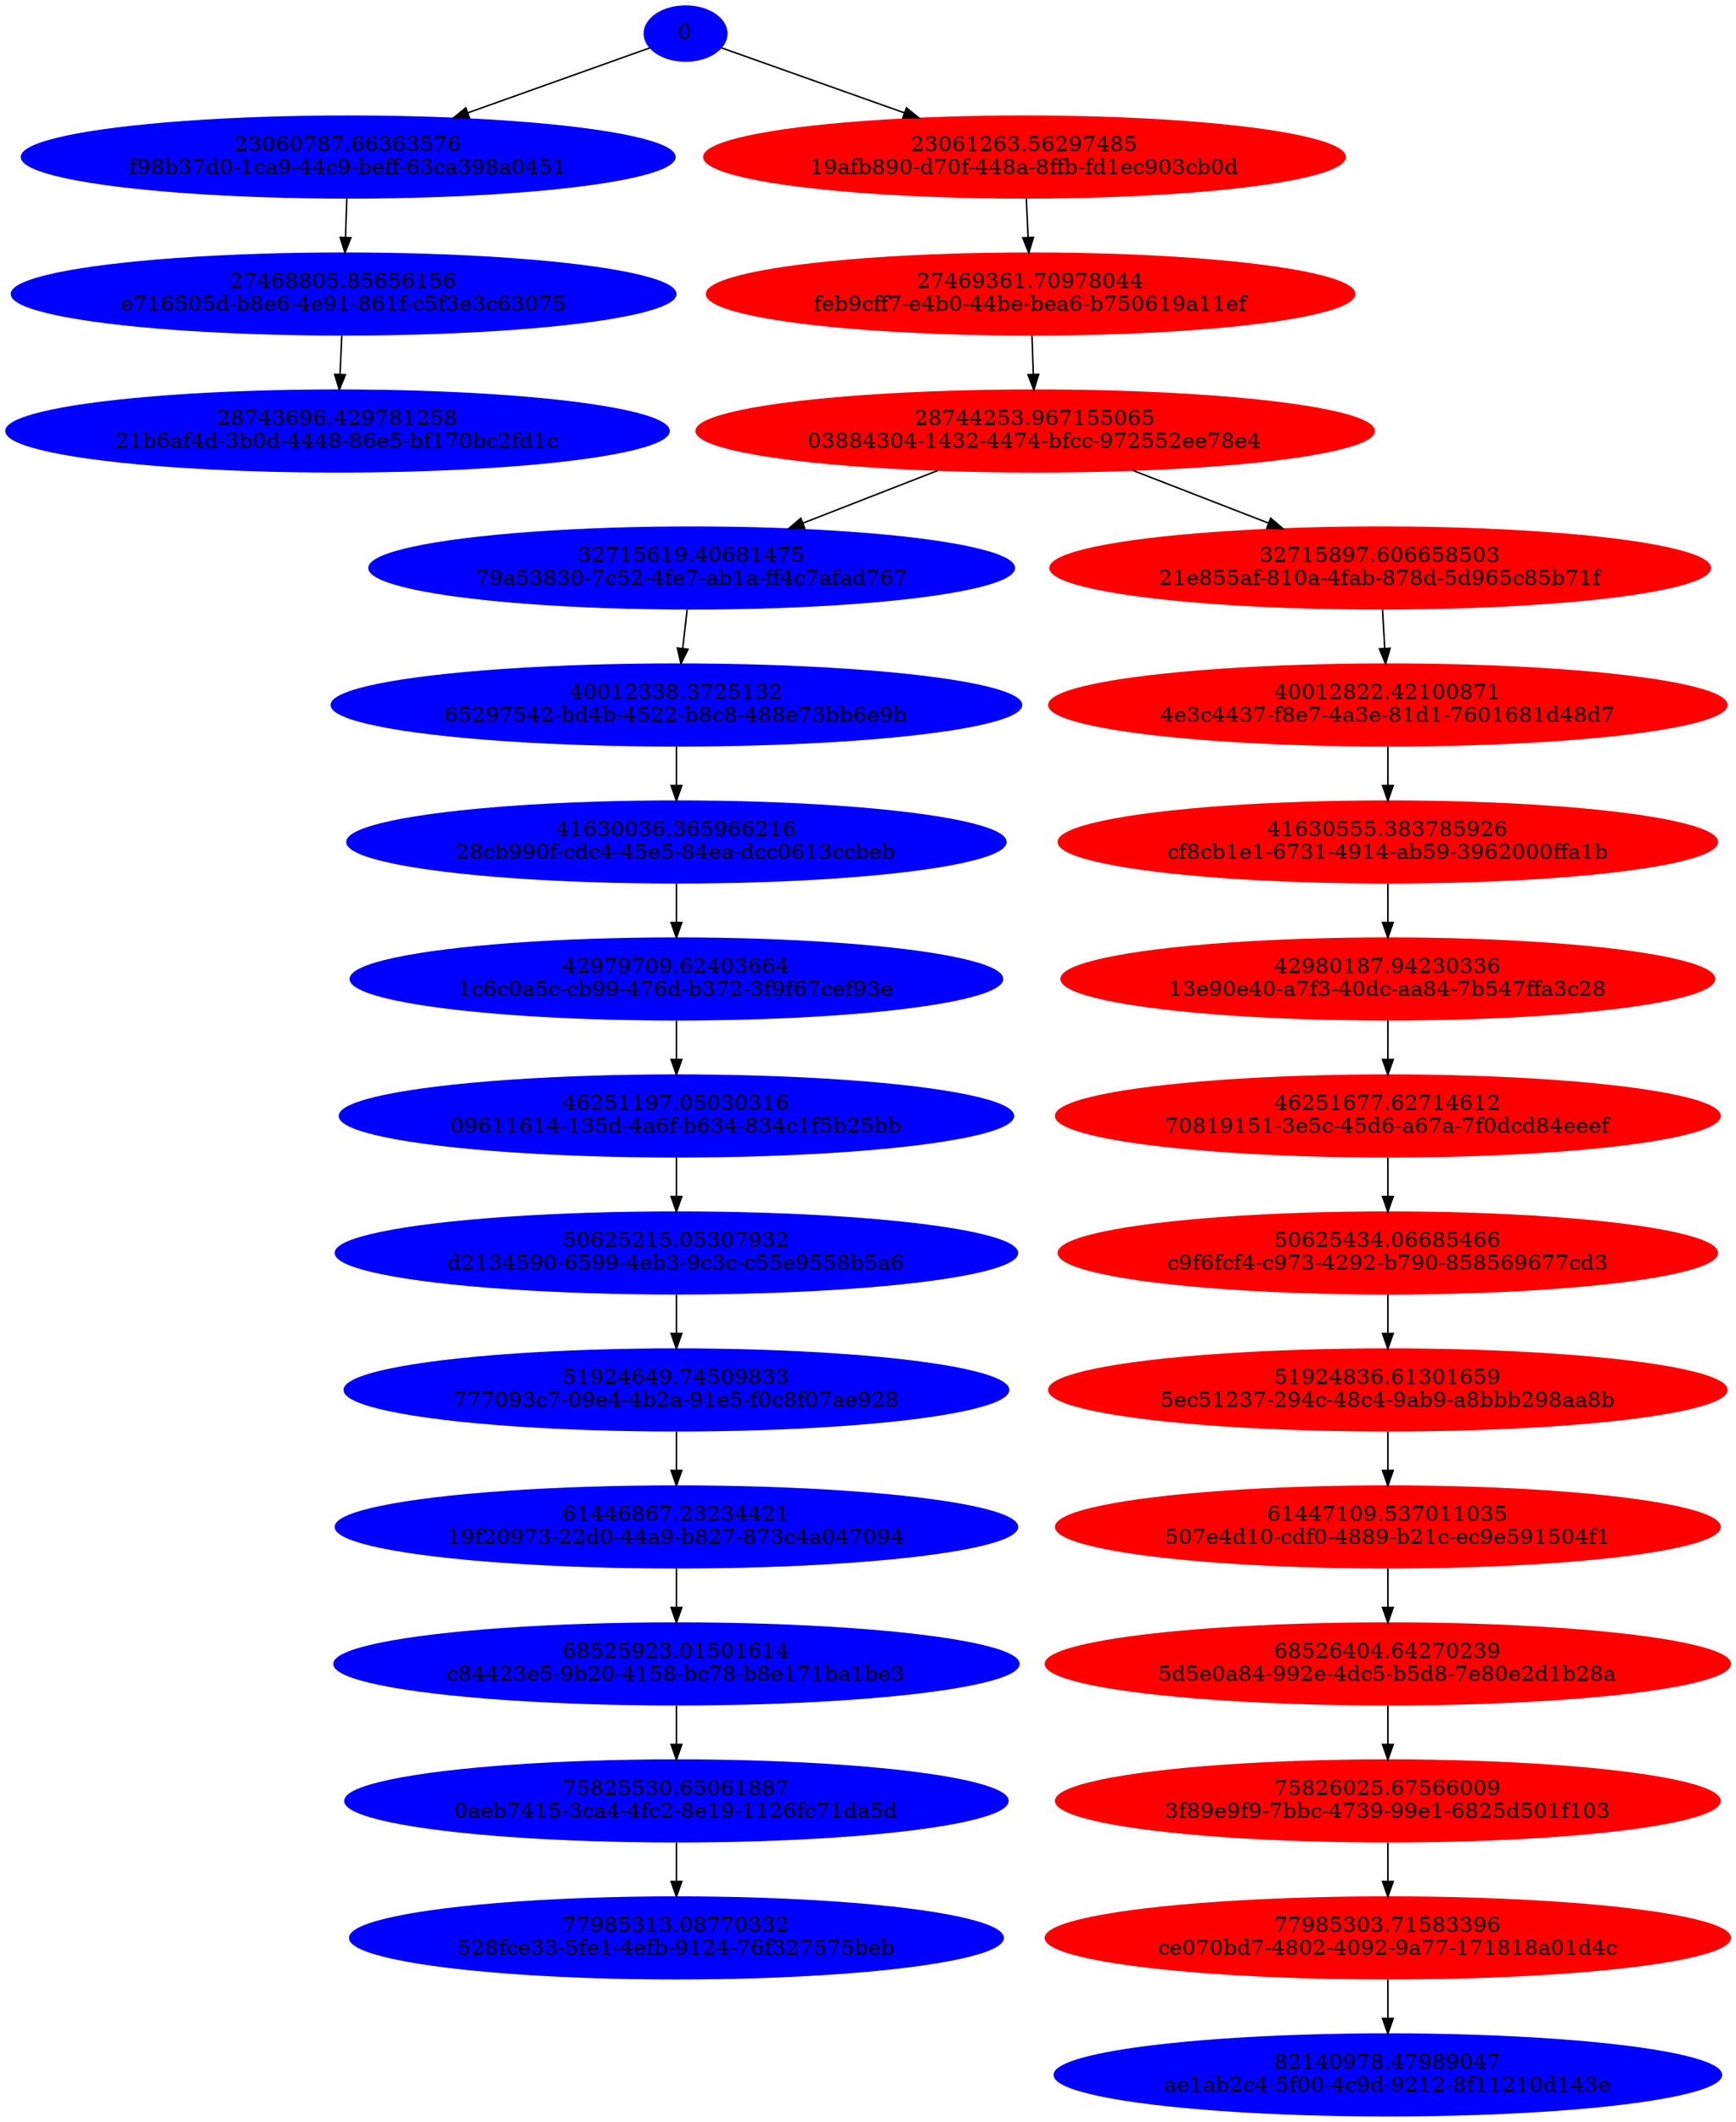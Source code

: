 // Tree
digraph {
	0 [label=0 color=blue style=filled]
	"f98b37d0-1ca9-44c9-beff-63ca398a0451" [label="23060787.66363576
f98b37d0-1ca9-44c9-beff-63ca398a0451" color=blue style=filled]
	"19afb890-d70f-448a-8ffb-fd1ec903cb0d" [label="23061263.56297485
19afb890-d70f-448a-8ffb-fd1ec903cb0d" color=red style=filled]
	"e716505d-b8e6-4e91-861f-c5f3e3c63075" [label="27468805.85656156
e716505d-b8e6-4e91-861f-c5f3e3c63075" color=blue style=filled]
	"feb9cff7-e4b0-44be-bea6-b750619a11ef" [label="27469361.70978044
feb9cff7-e4b0-44be-bea6-b750619a11ef" color=red style=filled]
	"21b6af4d-3b0d-4448-86e5-bf170bc2fd1c" [label="28743696.429781258
21b6af4d-3b0d-4448-86e5-bf170bc2fd1c" color=blue style=filled]
	"03884304-1432-4474-bfcc-972552ee78e4" [label="28744253.967155065
03884304-1432-4474-bfcc-972552ee78e4" color=red style=filled]
	"79a53830-7c52-4fe7-ab1a-ff4c7afad767" [label="32715619.40681475
79a53830-7c52-4fe7-ab1a-ff4c7afad767" color=blue style=filled]
	"21e855af-810a-4fab-878d-5d965c85b71f" [label="32715897.606658503
21e855af-810a-4fab-878d-5d965c85b71f" color=red style=filled]
	"65297542-bd4b-4522-b8c8-488e73bb6e9b" [label="40012338.3725132
65297542-bd4b-4522-b8c8-488e73bb6e9b" color=blue style=filled]
	"4e3c4437-f8e7-4a3e-81d1-7601681d48d7" [label="40012822.42100871
4e3c4437-f8e7-4a3e-81d1-7601681d48d7" color=red style=filled]
	"28cb990f-cdc4-45e5-84ea-dcc0613ccbeb" [label="41630036.365966216
28cb990f-cdc4-45e5-84ea-dcc0613ccbeb" color=blue style=filled]
	"cf8cb1e1-6731-4914-ab59-3962000ffa1b" [label="41630555.383785926
cf8cb1e1-6731-4914-ab59-3962000ffa1b" color=red style=filled]
	"1c6c0a5c-cb99-476d-b372-3f9f67cef93e" [label="42979709.62403664
1c6c0a5c-cb99-476d-b372-3f9f67cef93e" color=blue style=filled]
	"13e90e40-a7f3-40dc-aa84-7b547ffa3c28" [label="42980187.94230336
13e90e40-a7f3-40dc-aa84-7b547ffa3c28" color=red style=filled]
	"09611614-135d-4a6f-b634-834c1f5b25bb" [label="46251197.05030316
09611614-135d-4a6f-b634-834c1f5b25bb" color=blue style=filled]
	"70819151-3e5c-45d6-a67a-7f0dcd84eeef" [label="46251677.62714612
70819151-3e5c-45d6-a67a-7f0dcd84eeef" color=red style=filled]
	"d2134590-6599-4eb3-9c3c-c55e9558b5a6" [label="50625215.05307932
d2134590-6599-4eb3-9c3c-c55e9558b5a6" color=blue style=filled]
	"c9f6fcf4-c973-4292-b790-858569677cd3" [label="50625434.06685466
c9f6fcf4-c973-4292-b790-858569677cd3" color=red style=filled]
	"777093c7-09e4-4b2a-91e5-f0c8f07ae928" [label="51924649.74509833
777093c7-09e4-4b2a-91e5-f0c8f07ae928" color=blue style=filled]
	"5ec51237-294c-48c4-9ab9-a8bbb298aa8b" [label="51924836.61301659
5ec51237-294c-48c4-9ab9-a8bbb298aa8b" color=red style=filled]
	"19f20973-22d0-44a9-b827-873c4a047094" [label="61446867.23234421
19f20973-22d0-44a9-b827-873c4a047094" color=blue style=filled]
	"507e4d10-cdf0-4889-b21c-ec9e591504f1" [label="61447109.537011035
507e4d10-cdf0-4889-b21c-ec9e591504f1" color=red style=filled]
	"c84423e5-9b20-4158-bc78-b8e171ba1be3" [label="68525923.01501614
c84423e5-9b20-4158-bc78-b8e171ba1be3" color=blue style=filled]
	"5d5e0a84-992e-4dc5-b5d8-7e80e2d1b28a" [label="68526404.64270239
5d5e0a84-992e-4dc5-b5d8-7e80e2d1b28a" color=red style=filled]
	"0aeb7415-3ca4-4fc2-8e19-1126fc71da5d" [label="75825530.65061887
0aeb7415-3ca4-4fc2-8e19-1126fc71da5d" color=blue style=filled]
	"3f89e9f9-7bbc-4739-99e1-6825d501f103" [label="75826025.67566009
3f89e9f9-7bbc-4739-99e1-6825d501f103" color=red style=filled]
	"ce070bd7-4802-4092-9a77-171818a01d4c" [label="77985303.71583396
ce070bd7-4802-4092-9a77-171818a01d4c" color=red style=filled]
	"528fce33-5fe1-4efb-9124-76f327575beb" [label="77985313.08770332
528fce33-5fe1-4efb-9124-76f327575beb" color=blue style=filled]
	"ae1ab2c4-5f00-4c9d-9212-8f11210d143e" [label="82140978.47989047
ae1ab2c4-5f00-4c9d-9212-8f11210d143e" color=blue style=filled]
	0 -> "f98b37d0-1ca9-44c9-beff-63ca398a0451"
	0 -> "19afb890-d70f-448a-8ffb-fd1ec903cb0d"
	"f98b37d0-1ca9-44c9-beff-63ca398a0451" -> "e716505d-b8e6-4e91-861f-c5f3e3c63075"
	"19afb890-d70f-448a-8ffb-fd1ec903cb0d" -> "feb9cff7-e4b0-44be-bea6-b750619a11ef"
	"e716505d-b8e6-4e91-861f-c5f3e3c63075" -> "21b6af4d-3b0d-4448-86e5-bf170bc2fd1c"
	"feb9cff7-e4b0-44be-bea6-b750619a11ef" -> "03884304-1432-4474-bfcc-972552ee78e4"
	"03884304-1432-4474-bfcc-972552ee78e4" -> "79a53830-7c52-4fe7-ab1a-ff4c7afad767"
	"03884304-1432-4474-bfcc-972552ee78e4" -> "21e855af-810a-4fab-878d-5d965c85b71f"
	"79a53830-7c52-4fe7-ab1a-ff4c7afad767" -> "65297542-bd4b-4522-b8c8-488e73bb6e9b"
	"21e855af-810a-4fab-878d-5d965c85b71f" -> "4e3c4437-f8e7-4a3e-81d1-7601681d48d7"
	"65297542-bd4b-4522-b8c8-488e73bb6e9b" -> "28cb990f-cdc4-45e5-84ea-dcc0613ccbeb"
	"4e3c4437-f8e7-4a3e-81d1-7601681d48d7" -> "cf8cb1e1-6731-4914-ab59-3962000ffa1b"
	"28cb990f-cdc4-45e5-84ea-dcc0613ccbeb" -> "1c6c0a5c-cb99-476d-b372-3f9f67cef93e"
	"cf8cb1e1-6731-4914-ab59-3962000ffa1b" -> "13e90e40-a7f3-40dc-aa84-7b547ffa3c28"
	"1c6c0a5c-cb99-476d-b372-3f9f67cef93e" -> "09611614-135d-4a6f-b634-834c1f5b25bb"
	"13e90e40-a7f3-40dc-aa84-7b547ffa3c28" -> "70819151-3e5c-45d6-a67a-7f0dcd84eeef"
	"09611614-135d-4a6f-b634-834c1f5b25bb" -> "d2134590-6599-4eb3-9c3c-c55e9558b5a6"
	"70819151-3e5c-45d6-a67a-7f0dcd84eeef" -> "c9f6fcf4-c973-4292-b790-858569677cd3"
	"d2134590-6599-4eb3-9c3c-c55e9558b5a6" -> "777093c7-09e4-4b2a-91e5-f0c8f07ae928"
	"c9f6fcf4-c973-4292-b790-858569677cd3" -> "5ec51237-294c-48c4-9ab9-a8bbb298aa8b"
	"777093c7-09e4-4b2a-91e5-f0c8f07ae928" -> "19f20973-22d0-44a9-b827-873c4a047094"
	"5ec51237-294c-48c4-9ab9-a8bbb298aa8b" -> "507e4d10-cdf0-4889-b21c-ec9e591504f1"
	"19f20973-22d0-44a9-b827-873c4a047094" -> "c84423e5-9b20-4158-bc78-b8e171ba1be3"
	"507e4d10-cdf0-4889-b21c-ec9e591504f1" -> "5d5e0a84-992e-4dc5-b5d8-7e80e2d1b28a"
	"c84423e5-9b20-4158-bc78-b8e171ba1be3" -> "0aeb7415-3ca4-4fc2-8e19-1126fc71da5d"
	"5d5e0a84-992e-4dc5-b5d8-7e80e2d1b28a" -> "3f89e9f9-7bbc-4739-99e1-6825d501f103"
	"0aeb7415-3ca4-4fc2-8e19-1126fc71da5d" -> "528fce33-5fe1-4efb-9124-76f327575beb"
	"3f89e9f9-7bbc-4739-99e1-6825d501f103" -> "ce070bd7-4802-4092-9a77-171818a01d4c"
	"ce070bd7-4802-4092-9a77-171818a01d4c" -> "ae1ab2c4-5f00-4c9d-9212-8f11210d143e"
}
